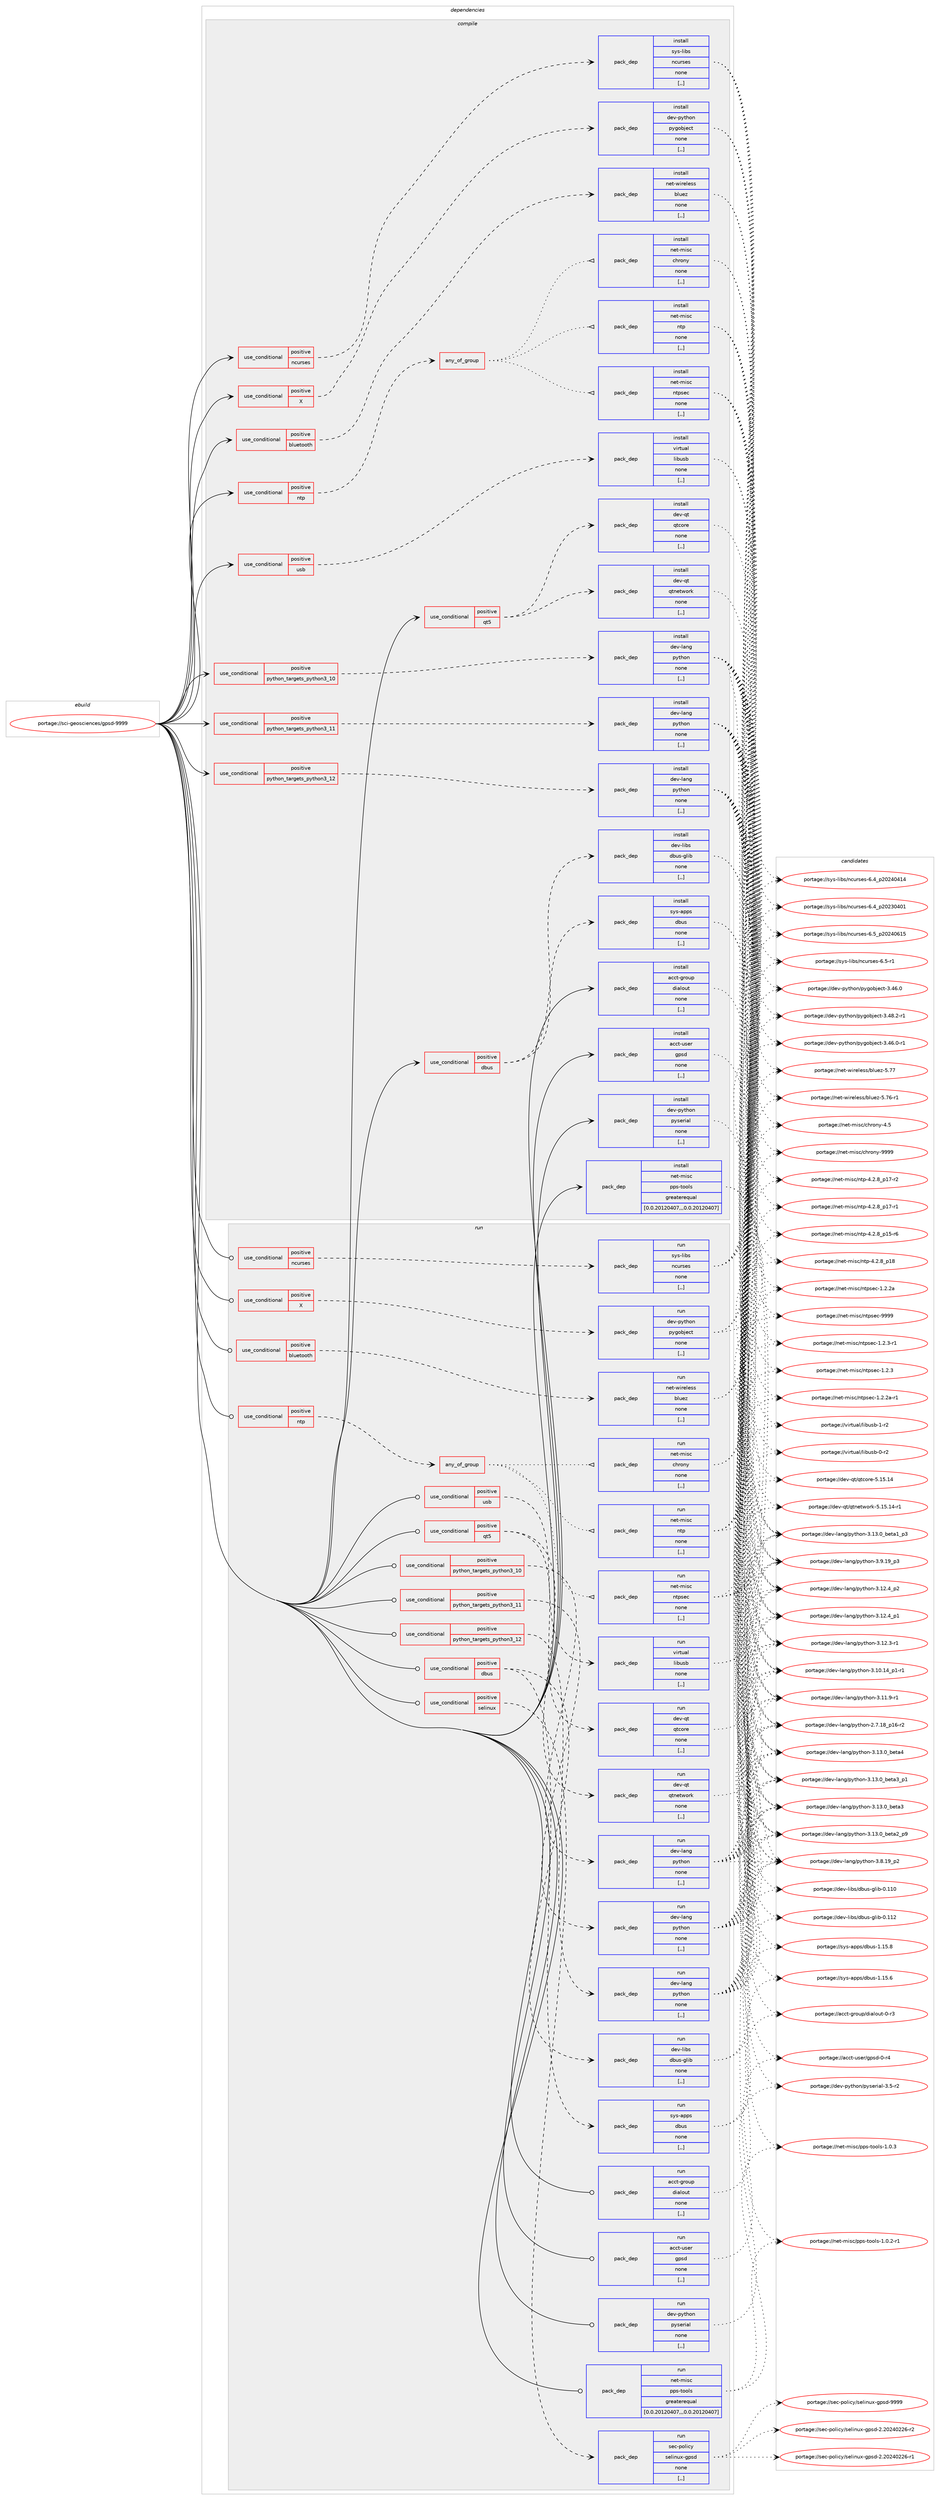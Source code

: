digraph prolog {

# *************
# Graph options
# *************

newrank=true;
concentrate=true;
compound=true;
graph [rankdir=LR,fontname=Helvetica,fontsize=10,ranksep=1.5];#, ranksep=2.5, nodesep=0.2];
edge  [arrowhead=vee];
node  [fontname=Helvetica,fontsize=10];

# **********
# The ebuild
# **********

subgraph cluster_leftcol {
color=gray;
label=<<i>ebuild</i>>;
id [label="portage://sci-geosciences/gpsd-9999", color=red, width=4, href="../sci-geosciences/gpsd-9999.svg"];
}

# ****************
# The dependencies
# ****************

subgraph cluster_midcol {
color=gray;
label=<<i>dependencies</i>>;
subgraph cluster_compile {
fillcolor="#eeeeee";
style=filled;
label=<<i>compile</i>>;
subgraph cond104628 {
dependency396224 [label=<<TABLE BORDER="0" CELLBORDER="1" CELLSPACING="0" CELLPADDING="4"><TR><TD ROWSPAN="3" CELLPADDING="10">use_conditional</TD></TR><TR><TD>positive</TD></TR><TR><TD>X</TD></TR></TABLE>>, shape=none, color=red];
subgraph pack288780 {
dependency396225 [label=<<TABLE BORDER="0" CELLBORDER="1" CELLSPACING="0" CELLPADDING="4" WIDTH="220"><TR><TD ROWSPAN="6" CELLPADDING="30">pack_dep</TD></TR><TR><TD WIDTH="110">install</TD></TR><TR><TD>dev-python</TD></TR><TR><TD>pygobject</TD></TR><TR><TD>none</TD></TR><TR><TD>[,,]</TD></TR></TABLE>>, shape=none, color=blue];
}
dependency396224:e -> dependency396225:w [weight=20,style="dashed",arrowhead="vee"];
}
id:e -> dependency396224:w [weight=20,style="solid",arrowhead="vee"];
subgraph cond104629 {
dependency396226 [label=<<TABLE BORDER="0" CELLBORDER="1" CELLSPACING="0" CELLPADDING="4"><TR><TD ROWSPAN="3" CELLPADDING="10">use_conditional</TD></TR><TR><TD>positive</TD></TR><TR><TD>bluetooth</TD></TR></TABLE>>, shape=none, color=red];
subgraph pack288781 {
dependency396227 [label=<<TABLE BORDER="0" CELLBORDER="1" CELLSPACING="0" CELLPADDING="4" WIDTH="220"><TR><TD ROWSPAN="6" CELLPADDING="30">pack_dep</TD></TR><TR><TD WIDTH="110">install</TD></TR><TR><TD>net-wireless</TD></TR><TR><TD>bluez</TD></TR><TR><TD>none</TD></TR><TR><TD>[,,]</TD></TR></TABLE>>, shape=none, color=blue];
}
dependency396226:e -> dependency396227:w [weight=20,style="dashed",arrowhead="vee"];
}
id:e -> dependency396226:w [weight=20,style="solid",arrowhead="vee"];
subgraph cond104630 {
dependency396228 [label=<<TABLE BORDER="0" CELLBORDER="1" CELLSPACING="0" CELLPADDING="4"><TR><TD ROWSPAN="3" CELLPADDING="10">use_conditional</TD></TR><TR><TD>positive</TD></TR><TR><TD>dbus</TD></TR></TABLE>>, shape=none, color=red];
subgraph pack288782 {
dependency396229 [label=<<TABLE BORDER="0" CELLBORDER="1" CELLSPACING="0" CELLPADDING="4" WIDTH="220"><TR><TD ROWSPAN="6" CELLPADDING="30">pack_dep</TD></TR><TR><TD WIDTH="110">install</TD></TR><TR><TD>sys-apps</TD></TR><TR><TD>dbus</TD></TR><TR><TD>none</TD></TR><TR><TD>[,,]</TD></TR></TABLE>>, shape=none, color=blue];
}
dependency396228:e -> dependency396229:w [weight=20,style="dashed",arrowhead="vee"];
subgraph pack288783 {
dependency396230 [label=<<TABLE BORDER="0" CELLBORDER="1" CELLSPACING="0" CELLPADDING="4" WIDTH="220"><TR><TD ROWSPAN="6" CELLPADDING="30">pack_dep</TD></TR><TR><TD WIDTH="110">install</TD></TR><TR><TD>dev-libs</TD></TR><TR><TD>dbus-glib</TD></TR><TR><TD>none</TD></TR><TR><TD>[,,]</TD></TR></TABLE>>, shape=none, color=blue];
}
dependency396228:e -> dependency396230:w [weight=20,style="dashed",arrowhead="vee"];
}
id:e -> dependency396228:w [weight=20,style="solid",arrowhead="vee"];
subgraph cond104631 {
dependency396231 [label=<<TABLE BORDER="0" CELLBORDER="1" CELLSPACING="0" CELLPADDING="4"><TR><TD ROWSPAN="3" CELLPADDING="10">use_conditional</TD></TR><TR><TD>positive</TD></TR><TR><TD>ncurses</TD></TR></TABLE>>, shape=none, color=red];
subgraph pack288784 {
dependency396232 [label=<<TABLE BORDER="0" CELLBORDER="1" CELLSPACING="0" CELLPADDING="4" WIDTH="220"><TR><TD ROWSPAN="6" CELLPADDING="30">pack_dep</TD></TR><TR><TD WIDTH="110">install</TD></TR><TR><TD>sys-libs</TD></TR><TR><TD>ncurses</TD></TR><TR><TD>none</TD></TR><TR><TD>[,,]</TD></TR></TABLE>>, shape=none, color=blue];
}
dependency396231:e -> dependency396232:w [weight=20,style="dashed",arrowhead="vee"];
}
id:e -> dependency396231:w [weight=20,style="solid",arrowhead="vee"];
subgraph cond104632 {
dependency396233 [label=<<TABLE BORDER="0" CELLBORDER="1" CELLSPACING="0" CELLPADDING="4"><TR><TD ROWSPAN="3" CELLPADDING="10">use_conditional</TD></TR><TR><TD>positive</TD></TR><TR><TD>ntp</TD></TR></TABLE>>, shape=none, color=red];
subgraph any2619 {
dependency396234 [label=<<TABLE BORDER="0" CELLBORDER="1" CELLSPACING="0" CELLPADDING="4"><TR><TD CELLPADDING="10">any_of_group</TD></TR></TABLE>>, shape=none, color=red];subgraph pack288785 {
dependency396235 [label=<<TABLE BORDER="0" CELLBORDER="1" CELLSPACING="0" CELLPADDING="4" WIDTH="220"><TR><TD ROWSPAN="6" CELLPADDING="30">pack_dep</TD></TR><TR><TD WIDTH="110">install</TD></TR><TR><TD>net-misc</TD></TR><TR><TD>ntp</TD></TR><TR><TD>none</TD></TR><TR><TD>[,,]</TD></TR></TABLE>>, shape=none, color=blue];
}
dependency396234:e -> dependency396235:w [weight=20,style="dotted",arrowhead="oinv"];
subgraph pack288786 {
dependency396236 [label=<<TABLE BORDER="0" CELLBORDER="1" CELLSPACING="0" CELLPADDING="4" WIDTH="220"><TR><TD ROWSPAN="6" CELLPADDING="30">pack_dep</TD></TR><TR><TD WIDTH="110">install</TD></TR><TR><TD>net-misc</TD></TR><TR><TD>ntpsec</TD></TR><TR><TD>none</TD></TR><TR><TD>[,,]</TD></TR></TABLE>>, shape=none, color=blue];
}
dependency396234:e -> dependency396236:w [weight=20,style="dotted",arrowhead="oinv"];
subgraph pack288787 {
dependency396237 [label=<<TABLE BORDER="0" CELLBORDER="1" CELLSPACING="0" CELLPADDING="4" WIDTH="220"><TR><TD ROWSPAN="6" CELLPADDING="30">pack_dep</TD></TR><TR><TD WIDTH="110">install</TD></TR><TR><TD>net-misc</TD></TR><TR><TD>chrony</TD></TR><TR><TD>none</TD></TR><TR><TD>[,,]</TD></TR></TABLE>>, shape=none, color=blue];
}
dependency396234:e -> dependency396237:w [weight=20,style="dotted",arrowhead="oinv"];
}
dependency396233:e -> dependency396234:w [weight=20,style="dashed",arrowhead="vee"];
}
id:e -> dependency396233:w [weight=20,style="solid",arrowhead="vee"];
subgraph cond104633 {
dependency396238 [label=<<TABLE BORDER="0" CELLBORDER="1" CELLSPACING="0" CELLPADDING="4"><TR><TD ROWSPAN="3" CELLPADDING="10">use_conditional</TD></TR><TR><TD>positive</TD></TR><TR><TD>python_targets_python3_10</TD></TR></TABLE>>, shape=none, color=red];
subgraph pack288788 {
dependency396239 [label=<<TABLE BORDER="0" CELLBORDER="1" CELLSPACING="0" CELLPADDING="4" WIDTH="220"><TR><TD ROWSPAN="6" CELLPADDING="30">pack_dep</TD></TR><TR><TD WIDTH="110">install</TD></TR><TR><TD>dev-lang</TD></TR><TR><TD>python</TD></TR><TR><TD>none</TD></TR><TR><TD>[,,]</TD></TR></TABLE>>, shape=none, color=blue];
}
dependency396238:e -> dependency396239:w [weight=20,style="dashed",arrowhead="vee"];
}
id:e -> dependency396238:w [weight=20,style="solid",arrowhead="vee"];
subgraph cond104634 {
dependency396240 [label=<<TABLE BORDER="0" CELLBORDER="1" CELLSPACING="0" CELLPADDING="4"><TR><TD ROWSPAN="3" CELLPADDING="10">use_conditional</TD></TR><TR><TD>positive</TD></TR><TR><TD>python_targets_python3_11</TD></TR></TABLE>>, shape=none, color=red];
subgraph pack288789 {
dependency396241 [label=<<TABLE BORDER="0" CELLBORDER="1" CELLSPACING="0" CELLPADDING="4" WIDTH="220"><TR><TD ROWSPAN="6" CELLPADDING="30">pack_dep</TD></TR><TR><TD WIDTH="110">install</TD></TR><TR><TD>dev-lang</TD></TR><TR><TD>python</TD></TR><TR><TD>none</TD></TR><TR><TD>[,,]</TD></TR></TABLE>>, shape=none, color=blue];
}
dependency396240:e -> dependency396241:w [weight=20,style="dashed",arrowhead="vee"];
}
id:e -> dependency396240:w [weight=20,style="solid",arrowhead="vee"];
subgraph cond104635 {
dependency396242 [label=<<TABLE BORDER="0" CELLBORDER="1" CELLSPACING="0" CELLPADDING="4"><TR><TD ROWSPAN="3" CELLPADDING="10">use_conditional</TD></TR><TR><TD>positive</TD></TR><TR><TD>python_targets_python3_12</TD></TR></TABLE>>, shape=none, color=red];
subgraph pack288790 {
dependency396243 [label=<<TABLE BORDER="0" CELLBORDER="1" CELLSPACING="0" CELLPADDING="4" WIDTH="220"><TR><TD ROWSPAN="6" CELLPADDING="30">pack_dep</TD></TR><TR><TD WIDTH="110">install</TD></TR><TR><TD>dev-lang</TD></TR><TR><TD>python</TD></TR><TR><TD>none</TD></TR><TR><TD>[,,]</TD></TR></TABLE>>, shape=none, color=blue];
}
dependency396242:e -> dependency396243:w [weight=20,style="dashed",arrowhead="vee"];
}
id:e -> dependency396242:w [weight=20,style="solid",arrowhead="vee"];
subgraph cond104636 {
dependency396244 [label=<<TABLE BORDER="0" CELLBORDER="1" CELLSPACING="0" CELLPADDING="4"><TR><TD ROWSPAN="3" CELLPADDING="10">use_conditional</TD></TR><TR><TD>positive</TD></TR><TR><TD>qt5</TD></TR></TABLE>>, shape=none, color=red];
subgraph pack288791 {
dependency396245 [label=<<TABLE BORDER="0" CELLBORDER="1" CELLSPACING="0" CELLPADDING="4" WIDTH="220"><TR><TD ROWSPAN="6" CELLPADDING="30">pack_dep</TD></TR><TR><TD WIDTH="110">install</TD></TR><TR><TD>dev-qt</TD></TR><TR><TD>qtcore</TD></TR><TR><TD>none</TD></TR><TR><TD>[,,]</TD></TR></TABLE>>, shape=none, color=blue];
}
dependency396244:e -> dependency396245:w [weight=20,style="dashed",arrowhead="vee"];
subgraph pack288792 {
dependency396246 [label=<<TABLE BORDER="0" CELLBORDER="1" CELLSPACING="0" CELLPADDING="4" WIDTH="220"><TR><TD ROWSPAN="6" CELLPADDING="30">pack_dep</TD></TR><TR><TD WIDTH="110">install</TD></TR><TR><TD>dev-qt</TD></TR><TR><TD>qtnetwork</TD></TR><TR><TD>none</TD></TR><TR><TD>[,,]</TD></TR></TABLE>>, shape=none, color=blue];
}
dependency396244:e -> dependency396246:w [weight=20,style="dashed",arrowhead="vee"];
}
id:e -> dependency396244:w [weight=20,style="solid",arrowhead="vee"];
subgraph cond104637 {
dependency396247 [label=<<TABLE BORDER="0" CELLBORDER="1" CELLSPACING="0" CELLPADDING="4"><TR><TD ROWSPAN="3" CELLPADDING="10">use_conditional</TD></TR><TR><TD>positive</TD></TR><TR><TD>usb</TD></TR></TABLE>>, shape=none, color=red];
subgraph pack288793 {
dependency396248 [label=<<TABLE BORDER="0" CELLBORDER="1" CELLSPACING="0" CELLPADDING="4" WIDTH="220"><TR><TD ROWSPAN="6" CELLPADDING="30">pack_dep</TD></TR><TR><TD WIDTH="110">install</TD></TR><TR><TD>virtual</TD></TR><TR><TD>libusb</TD></TR><TR><TD>none</TD></TR><TR><TD>[,,]</TD></TR></TABLE>>, shape=none, color=blue];
}
dependency396247:e -> dependency396248:w [weight=20,style="dashed",arrowhead="vee"];
}
id:e -> dependency396247:w [weight=20,style="solid",arrowhead="vee"];
subgraph pack288794 {
dependency396249 [label=<<TABLE BORDER="0" CELLBORDER="1" CELLSPACING="0" CELLPADDING="4" WIDTH="220"><TR><TD ROWSPAN="6" CELLPADDING="30">pack_dep</TD></TR><TR><TD WIDTH="110">install</TD></TR><TR><TD>acct-group</TD></TR><TR><TD>dialout</TD></TR><TR><TD>none</TD></TR><TR><TD>[,,]</TD></TR></TABLE>>, shape=none, color=blue];
}
id:e -> dependency396249:w [weight=20,style="solid",arrowhead="vee"];
subgraph pack288795 {
dependency396250 [label=<<TABLE BORDER="0" CELLBORDER="1" CELLSPACING="0" CELLPADDING="4" WIDTH="220"><TR><TD ROWSPAN="6" CELLPADDING="30">pack_dep</TD></TR><TR><TD WIDTH="110">install</TD></TR><TR><TD>acct-user</TD></TR><TR><TD>gpsd</TD></TR><TR><TD>none</TD></TR><TR><TD>[,,]</TD></TR></TABLE>>, shape=none, color=blue];
}
id:e -> dependency396250:w [weight=20,style="solid",arrowhead="vee"];
subgraph pack288796 {
dependency396251 [label=<<TABLE BORDER="0" CELLBORDER="1" CELLSPACING="0" CELLPADDING="4" WIDTH="220"><TR><TD ROWSPAN="6" CELLPADDING="30">pack_dep</TD></TR><TR><TD WIDTH="110">install</TD></TR><TR><TD>dev-python</TD></TR><TR><TD>pyserial</TD></TR><TR><TD>none</TD></TR><TR><TD>[,,]</TD></TR></TABLE>>, shape=none, color=blue];
}
id:e -> dependency396251:w [weight=20,style="solid",arrowhead="vee"];
subgraph pack288797 {
dependency396252 [label=<<TABLE BORDER="0" CELLBORDER="1" CELLSPACING="0" CELLPADDING="4" WIDTH="220"><TR><TD ROWSPAN="6" CELLPADDING="30">pack_dep</TD></TR><TR><TD WIDTH="110">install</TD></TR><TR><TD>net-misc</TD></TR><TR><TD>pps-tools</TD></TR><TR><TD>greaterequal</TD></TR><TR><TD>[0.0.20120407,,,0.0.20120407]</TD></TR></TABLE>>, shape=none, color=blue];
}
id:e -> dependency396252:w [weight=20,style="solid",arrowhead="vee"];
}
subgraph cluster_compileandrun {
fillcolor="#eeeeee";
style=filled;
label=<<i>compile and run</i>>;
}
subgraph cluster_run {
fillcolor="#eeeeee";
style=filled;
label=<<i>run</i>>;
subgraph cond104638 {
dependency396253 [label=<<TABLE BORDER="0" CELLBORDER="1" CELLSPACING="0" CELLPADDING="4"><TR><TD ROWSPAN="3" CELLPADDING="10">use_conditional</TD></TR><TR><TD>positive</TD></TR><TR><TD>X</TD></TR></TABLE>>, shape=none, color=red];
subgraph pack288798 {
dependency396254 [label=<<TABLE BORDER="0" CELLBORDER="1" CELLSPACING="0" CELLPADDING="4" WIDTH="220"><TR><TD ROWSPAN="6" CELLPADDING="30">pack_dep</TD></TR><TR><TD WIDTH="110">run</TD></TR><TR><TD>dev-python</TD></TR><TR><TD>pygobject</TD></TR><TR><TD>none</TD></TR><TR><TD>[,,]</TD></TR></TABLE>>, shape=none, color=blue];
}
dependency396253:e -> dependency396254:w [weight=20,style="dashed",arrowhead="vee"];
}
id:e -> dependency396253:w [weight=20,style="solid",arrowhead="odot"];
subgraph cond104639 {
dependency396255 [label=<<TABLE BORDER="0" CELLBORDER="1" CELLSPACING="0" CELLPADDING="4"><TR><TD ROWSPAN="3" CELLPADDING="10">use_conditional</TD></TR><TR><TD>positive</TD></TR><TR><TD>bluetooth</TD></TR></TABLE>>, shape=none, color=red];
subgraph pack288799 {
dependency396256 [label=<<TABLE BORDER="0" CELLBORDER="1" CELLSPACING="0" CELLPADDING="4" WIDTH="220"><TR><TD ROWSPAN="6" CELLPADDING="30">pack_dep</TD></TR><TR><TD WIDTH="110">run</TD></TR><TR><TD>net-wireless</TD></TR><TR><TD>bluez</TD></TR><TR><TD>none</TD></TR><TR><TD>[,,]</TD></TR></TABLE>>, shape=none, color=blue];
}
dependency396255:e -> dependency396256:w [weight=20,style="dashed",arrowhead="vee"];
}
id:e -> dependency396255:w [weight=20,style="solid",arrowhead="odot"];
subgraph cond104640 {
dependency396257 [label=<<TABLE BORDER="0" CELLBORDER="1" CELLSPACING="0" CELLPADDING="4"><TR><TD ROWSPAN="3" CELLPADDING="10">use_conditional</TD></TR><TR><TD>positive</TD></TR><TR><TD>dbus</TD></TR></TABLE>>, shape=none, color=red];
subgraph pack288800 {
dependency396258 [label=<<TABLE BORDER="0" CELLBORDER="1" CELLSPACING="0" CELLPADDING="4" WIDTH="220"><TR><TD ROWSPAN="6" CELLPADDING="30">pack_dep</TD></TR><TR><TD WIDTH="110">run</TD></TR><TR><TD>sys-apps</TD></TR><TR><TD>dbus</TD></TR><TR><TD>none</TD></TR><TR><TD>[,,]</TD></TR></TABLE>>, shape=none, color=blue];
}
dependency396257:e -> dependency396258:w [weight=20,style="dashed",arrowhead="vee"];
subgraph pack288801 {
dependency396259 [label=<<TABLE BORDER="0" CELLBORDER="1" CELLSPACING="0" CELLPADDING="4" WIDTH="220"><TR><TD ROWSPAN="6" CELLPADDING="30">pack_dep</TD></TR><TR><TD WIDTH="110">run</TD></TR><TR><TD>dev-libs</TD></TR><TR><TD>dbus-glib</TD></TR><TR><TD>none</TD></TR><TR><TD>[,,]</TD></TR></TABLE>>, shape=none, color=blue];
}
dependency396257:e -> dependency396259:w [weight=20,style="dashed",arrowhead="vee"];
}
id:e -> dependency396257:w [weight=20,style="solid",arrowhead="odot"];
subgraph cond104641 {
dependency396260 [label=<<TABLE BORDER="0" CELLBORDER="1" CELLSPACING="0" CELLPADDING="4"><TR><TD ROWSPAN="3" CELLPADDING="10">use_conditional</TD></TR><TR><TD>positive</TD></TR><TR><TD>ncurses</TD></TR></TABLE>>, shape=none, color=red];
subgraph pack288802 {
dependency396261 [label=<<TABLE BORDER="0" CELLBORDER="1" CELLSPACING="0" CELLPADDING="4" WIDTH="220"><TR><TD ROWSPAN="6" CELLPADDING="30">pack_dep</TD></TR><TR><TD WIDTH="110">run</TD></TR><TR><TD>sys-libs</TD></TR><TR><TD>ncurses</TD></TR><TR><TD>none</TD></TR><TR><TD>[,,]</TD></TR></TABLE>>, shape=none, color=blue];
}
dependency396260:e -> dependency396261:w [weight=20,style="dashed",arrowhead="vee"];
}
id:e -> dependency396260:w [weight=20,style="solid",arrowhead="odot"];
subgraph cond104642 {
dependency396262 [label=<<TABLE BORDER="0" CELLBORDER="1" CELLSPACING="0" CELLPADDING="4"><TR><TD ROWSPAN="3" CELLPADDING="10">use_conditional</TD></TR><TR><TD>positive</TD></TR><TR><TD>ntp</TD></TR></TABLE>>, shape=none, color=red];
subgraph any2620 {
dependency396263 [label=<<TABLE BORDER="0" CELLBORDER="1" CELLSPACING="0" CELLPADDING="4"><TR><TD CELLPADDING="10">any_of_group</TD></TR></TABLE>>, shape=none, color=red];subgraph pack288803 {
dependency396264 [label=<<TABLE BORDER="0" CELLBORDER="1" CELLSPACING="0" CELLPADDING="4" WIDTH="220"><TR><TD ROWSPAN="6" CELLPADDING="30">pack_dep</TD></TR><TR><TD WIDTH="110">run</TD></TR><TR><TD>net-misc</TD></TR><TR><TD>ntp</TD></TR><TR><TD>none</TD></TR><TR><TD>[,,]</TD></TR></TABLE>>, shape=none, color=blue];
}
dependency396263:e -> dependency396264:w [weight=20,style="dotted",arrowhead="oinv"];
subgraph pack288804 {
dependency396265 [label=<<TABLE BORDER="0" CELLBORDER="1" CELLSPACING="0" CELLPADDING="4" WIDTH="220"><TR><TD ROWSPAN="6" CELLPADDING="30">pack_dep</TD></TR><TR><TD WIDTH="110">run</TD></TR><TR><TD>net-misc</TD></TR><TR><TD>ntpsec</TD></TR><TR><TD>none</TD></TR><TR><TD>[,,]</TD></TR></TABLE>>, shape=none, color=blue];
}
dependency396263:e -> dependency396265:w [weight=20,style="dotted",arrowhead="oinv"];
subgraph pack288805 {
dependency396266 [label=<<TABLE BORDER="0" CELLBORDER="1" CELLSPACING="0" CELLPADDING="4" WIDTH="220"><TR><TD ROWSPAN="6" CELLPADDING="30">pack_dep</TD></TR><TR><TD WIDTH="110">run</TD></TR><TR><TD>net-misc</TD></TR><TR><TD>chrony</TD></TR><TR><TD>none</TD></TR><TR><TD>[,,]</TD></TR></TABLE>>, shape=none, color=blue];
}
dependency396263:e -> dependency396266:w [weight=20,style="dotted",arrowhead="oinv"];
}
dependency396262:e -> dependency396263:w [weight=20,style="dashed",arrowhead="vee"];
}
id:e -> dependency396262:w [weight=20,style="solid",arrowhead="odot"];
subgraph cond104643 {
dependency396267 [label=<<TABLE BORDER="0" CELLBORDER="1" CELLSPACING="0" CELLPADDING="4"><TR><TD ROWSPAN="3" CELLPADDING="10">use_conditional</TD></TR><TR><TD>positive</TD></TR><TR><TD>python_targets_python3_10</TD></TR></TABLE>>, shape=none, color=red];
subgraph pack288806 {
dependency396268 [label=<<TABLE BORDER="0" CELLBORDER="1" CELLSPACING="0" CELLPADDING="4" WIDTH="220"><TR><TD ROWSPAN="6" CELLPADDING="30">pack_dep</TD></TR><TR><TD WIDTH="110">run</TD></TR><TR><TD>dev-lang</TD></TR><TR><TD>python</TD></TR><TR><TD>none</TD></TR><TR><TD>[,,]</TD></TR></TABLE>>, shape=none, color=blue];
}
dependency396267:e -> dependency396268:w [weight=20,style="dashed",arrowhead="vee"];
}
id:e -> dependency396267:w [weight=20,style="solid",arrowhead="odot"];
subgraph cond104644 {
dependency396269 [label=<<TABLE BORDER="0" CELLBORDER="1" CELLSPACING="0" CELLPADDING="4"><TR><TD ROWSPAN="3" CELLPADDING="10">use_conditional</TD></TR><TR><TD>positive</TD></TR><TR><TD>python_targets_python3_11</TD></TR></TABLE>>, shape=none, color=red];
subgraph pack288807 {
dependency396270 [label=<<TABLE BORDER="0" CELLBORDER="1" CELLSPACING="0" CELLPADDING="4" WIDTH="220"><TR><TD ROWSPAN="6" CELLPADDING="30">pack_dep</TD></TR><TR><TD WIDTH="110">run</TD></TR><TR><TD>dev-lang</TD></TR><TR><TD>python</TD></TR><TR><TD>none</TD></TR><TR><TD>[,,]</TD></TR></TABLE>>, shape=none, color=blue];
}
dependency396269:e -> dependency396270:w [weight=20,style="dashed",arrowhead="vee"];
}
id:e -> dependency396269:w [weight=20,style="solid",arrowhead="odot"];
subgraph cond104645 {
dependency396271 [label=<<TABLE BORDER="0" CELLBORDER="1" CELLSPACING="0" CELLPADDING="4"><TR><TD ROWSPAN="3" CELLPADDING="10">use_conditional</TD></TR><TR><TD>positive</TD></TR><TR><TD>python_targets_python3_12</TD></TR></TABLE>>, shape=none, color=red];
subgraph pack288808 {
dependency396272 [label=<<TABLE BORDER="0" CELLBORDER="1" CELLSPACING="0" CELLPADDING="4" WIDTH="220"><TR><TD ROWSPAN="6" CELLPADDING="30">pack_dep</TD></TR><TR><TD WIDTH="110">run</TD></TR><TR><TD>dev-lang</TD></TR><TR><TD>python</TD></TR><TR><TD>none</TD></TR><TR><TD>[,,]</TD></TR></TABLE>>, shape=none, color=blue];
}
dependency396271:e -> dependency396272:w [weight=20,style="dashed",arrowhead="vee"];
}
id:e -> dependency396271:w [weight=20,style="solid",arrowhead="odot"];
subgraph cond104646 {
dependency396273 [label=<<TABLE BORDER="0" CELLBORDER="1" CELLSPACING="0" CELLPADDING="4"><TR><TD ROWSPAN="3" CELLPADDING="10">use_conditional</TD></TR><TR><TD>positive</TD></TR><TR><TD>qt5</TD></TR></TABLE>>, shape=none, color=red];
subgraph pack288809 {
dependency396274 [label=<<TABLE BORDER="0" CELLBORDER="1" CELLSPACING="0" CELLPADDING="4" WIDTH="220"><TR><TD ROWSPAN="6" CELLPADDING="30">pack_dep</TD></TR><TR><TD WIDTH="110">run</TD></TR><TR><TD>dev-qt</TD></TR><TR><TD>qtcore</TD></TR><TR><TD>none</TD></TR><TR><TD>[,,]</TD></TR></TABLE>>, shape=none, color=blue];
}
dependency396273:e -> dependency396274:w [weight=20,style="dashed",arrowhead="vee"];
subgraph pack288810 {
dependency396275 [label=<<TABLE BORDER="0" CELLBORDER="1" CELLSPACING="0" CELLPADDING="4" WIDTH="220"><TR><TD ROWSPAN="6" CELLPADDING="30">pack_dep</TD></TR><TR><TD WIDTH="110">run</TD></TR><TR><TD>dev-qt</TD></TR><TR><TD>qtnetwork</TD></TR><TR><TD>none</TD></TR><TR><TD>[,,]</TD></TR></TABLE>>, shape=none, color=blue];
}
dependency396273:e -> dependency396275:w [weight=20,style="dashed",arrowhead="vee"];
}
id:e -> dependency396273:w [weight=20,style="solid",arrowhead="odot"];
subgraph cond104647 {
dependency396276 [label=<<TABLE BORDER="0" CELLBORDER="1" CELLSPACING="0" CELLPADDING="4"><TR><TD ROWSPAN="3" CELLPADDING="10">use_conditional</TD></TR><TR><TD>positive</TD></TR><TR><TD>selinux</TD></TR></TABLE>>, shape=none, color=red];
subgraph pack288811 {
dependency396277 [label=<<TABLE BORDER="0" CELLBORDER="1" CELLSPACING="0" CELLPADDING="4" WIDTH="220"><TR><TD ROWSPAN="6" CELLPADDING="30">pack_dep</TD></TR><TR><TD WIDTH="110">run</TD></TR><TR><TD>sec-policy</TD></TR><TR><TD>selinux-gpsd</TD></TR><TR><TD>none</TD></TR><TR><TD>[,,]</TD></TR></TABLE>>, shape=none, color=blue];
}
dependency396276:e -> dependency396277:w [weight=20,style="dashed",arrowhead="vee"];
}
id:e -> dependency396276:w [weight=20,style="solid",arrowhead="odot"];
subgraph cond104648 {
dependency396278 [label=<<TABLE BORDER="0" CELLBORDER="1" CELLSPACING="0" CELLPADDING="4"><TR><TD ROWSPAN="3" CELLPADDING="10">use_conditional</TD></TR><TR><TD>positive</TD></TR><TR><TD>usb</TD></TR></TABLE>>, shape=none, color=red];
subgraph pack288812 {
dependency396279 [label=<<TABLE BORDER="0" CELLBORDER="1" CELLSPACING="0" CELLPADDING="4" WIDTH="220"><TR><TD ROWSPAN="6" CELLPADDING="30">pack_dep</TD></TR><TR><TD WIDTH="110">run</TD></TR><TR><TD>virtual</TD></TR><TR><TD>libusb</TD></TR><TR><TD>none</TD></TR><TR><TD>[,,]</TD></TR></TABLE>>, shape=none, color=blue];
}
dependency396278:e -> dependency396279:w [weight=20,style="dashed",arrowhead="vee"];
}
id:e -> dependency396278:w [weight=20,style="solid",arrowhead="odot"];
subgraph pack288813 {
dependency396280 [label=<<TABLE BORDER="0" CELLBORDER="1" CELLSPACING="0" CELLPADDING="4" WIDTH="220"><TR><TD ROWSPAN="6" CELLPADDING="30">pack_dep</TD></TR><TR><TD WIDTH="110">run</TD></TR><TR><TD>acct-group</TD></TR><TR><TD>dialout</TD></TR><TR><TD>none</TD></TR><TR><TD>[,,]</TD></TR></TABLE>>, shape=none, color=blue];
}
id:e -> dependency396280:w [weight=20,style="solid",arrowhead="odot"];
subgraph pack288814 {
dependency396281 [label=<<TABLE BORDER="0" CELLBORDER="1" CELLSPACING="0" CELLPADDING="4" WIDTH="220"><TR><TD ROWSPAN="6" CELLPADDING="30">pack_dep</TD></TR><TR><TD WIDTH="110">run</TD></TR><TR><TD>acct-user</TD></TR><TR><TD>gpsd</TD></TR><TR><TD>none</TD></TR><TR><TD>[,,]</TD></TR></TABLE>>, shape=none, color=blue];
}
id:e -> dependency396281:w [weight=20,style="solid",arrowhead="odot"];
subgraph pack288815 {
dependency396282 [label=<<TABLE BORDER="0" CELLBORDER="1" CELLSPACING="0" CELLPADDING="4" WIDTH="220"><TR><TD ROWSPAN="6" CELLPADDING="30">pack_dep</TD></TR><TR><TD WIDTH="110">run</TD></TR><TR><TD>dev-python</TD></TR><TR><TD>pyserial</TD></TR><TR><TD>none</TD></TR><TR><TD>[,,]</TD></TR></TABLE>>, shape=none, color=blue];
}
id:e -> dependency396282:w [weight=20,style="solid",arrowhead="odot"];
subgraph pack288816 {
dependency396283 [label=<<TABLE BORDER="0" CELLBORDER="1" CELLSPACING="0" CELLPADDING="4" WIDTH="220"><TR><TD ROWSPAN="6" CELLPADDING="30">pack_dep</TD></TR><TR><TD WIDTH="110">run</TD></TR><TR><TD>net-misc</TD></TR><TR><TD>pps-tools</TD></TR><TR><TD>greaterequal</TD></TR><TR><TD>[0.0.20120407,,,0.0.20120407]</TD></TR></TABLE>>, shape=none, color=blue];
}
id:e -> dependency396283:w [weight=20,style="solid",arrowhead="odot"];
}
}

# **************
# The candidates
# **************

subgraph cluster_choices {
rank=same;
color=gray;
label=<<i>candidates</i>>;

subgraph choice288780 {
color=black;
nodesep=1;
choice10010111845112121116104111110471121211031119810610199116455146525646504511449 [label="portage://dev-python/pygobject-3.48.2-r1", color=red, width=4,href="../dev-python/pygobject-3.48.2-r1.svg"];
choice10010111845112121116104111110471121211031119810610199116455146525446484511449 [label="portage://dev-python/pygobject-3.46.0-r1", color=red, width=4,href="../dev-python/pygobject-3.46.0-r1.svg"];
choice1001011184511212111610411111047112121103111981061019911645514652544648 [label="portage://dev-python/pygobject-3.46.0", color=red, width=4,href="../dev-python/pygobject-3.46.0.svg"];
dependency396225:e -> choice10010111845112121116104111110471121211031119810610199116455146525646504511449:w [style=dotted,weight="100"];
dependency396225:e -> choice10010111845112121116104111110471121211031119810610199116455146525446484511449:w [style=dotted,weight="100"];
dependency396225:e -> choice1001011184511212111610411111047112121103111981061019911645514652544648:w [style=dotted,weight="100"];
}
subgraph choice288781 {
color=black;
nodesep=1;
choice1101011164511910511410110810111511547981081171011224553465555 [label="portage://net-wireless/bluez-5.77", color=red, width=4,href="../net-wireless/bluez-5.77.svg"];
choice11010111645119105114101108101115115479810811710112245534655544511449 [label="portage://net-wireless/bluez-5.76-r1", color=red, width=4,href="../net-wireless/bluez-5.76-r1.svg"];
dependency396227:e -> choice1101011164511910511410110810111511547981081171011224553465555:w [style=dotted,weight="100"];
dependency396227:e -> choice11010111645119105114101108101115115479810811710112245534655544511449:w [style=dotted,weight="100"];
}
subgraph choice288782 {
color=black;
nodesep=1;
choice1151211154597112112115471009811711545494649534656 [label="portage://sys-apps/dbus-1.15.8", color=red, width=4,href="../sys-apps/dbus-1.15.8.svg"];
choice1151211154597112112115471009811711545494649534654 [label="portage://sys-apps/dbus-1.15.6", color=red, width=4,href="../sys-apps/dbus-1.15.6.svg"];
dependency396229:e -> choice1151211154597112112115471009811711545494649534656:w [style=dotted,weight="100"];
dependency396229:e -> choice1151211154597112112115471009811711545494649534654:w [style=dotted,weight="100"];
}
subgraph choice288783 {
color=black;
nodesep=1;
choice100101118451081059811547100981171154510310810598454846494950 [label="portage://dev-libs/dbus-glib-0.112", color=red, width=4,href="../dev-libs/dbus-glib-0.112.svg"];
choice100101118451081059811547100981171154510310810598454846494948 [label="portage://dev-libs/dbus-glib-0.110", color=red, width=4,href="../dev-libs/dbus-glib-0.110.svg"];
dependency396230:e -> choice100101118451081059811547100981171154510310810598454846494950:w [style=dotted,weight="100"];
dependency396230:e -> choice100101118451081059811547100981171154510310810598454846494948:w [style=dotted,weight="100"];
}
subgraph choice288784 {
color=black;
nodesep=1;
choice1151211154510810598115471109911711411510111545544653951125048505248544953 [label="portage://sys-libs/ncurses-6.5_p20240615", color=red, width=4,href="../sys-libs/ncurses-6.5_p20240615.svg"];
choice11512111545108105981154711099117114115101115455446534511449 [label="portage://sys-libs/ncurses-6.5-r1", color=red, width=4,href="../sys-libs/ncurses-6.5-r1.svg"];
choice1151211154510810598115471109911711411510111545544652951125048505248524952 [label="portage://sys-libs/ncurses-6.4_p20240414", color=red, width=4,href="../sys-libs/ncurses-6.4_p20240414.svg"];
choice1151211154510810598115471109911711411510111545544652951125048505148524849 [label="portage://sys-libs/ncurses-6.4_p20230401", color=red, width=4,href="../sys-libs/ncurses-6.4_p20230401.svg"];
dependency396232:e -> choice1151211154510810598115471109911711411510111545544653951125048505248544953:w [style=dotted,weight="100"];
dependency396232:e -> choice11512111545108105981154711099117114115101115455446534511449:w [style=dotted,weight="100"];
dependency396232:e -> choice1151211154510810598115471109911711411510111545544652951125048505248524952:w [style=dotted,weight="100"];
dependency396232:e -> choice1151211154510810598115471109911711411510111545544652951125048505148524849:w [style=dotted,weight="100"];
}
subgraph choice288785 {
color=black;
nodesep=1;
choice110101116451091051159947110116112455246504656951124956 [label="portage://net-misc/ntp-4.2.8_p18", color=red, width=4,href="../net-misc/ntp-4.2.8_p18.svg"];
choice1101011164510910511599471101161124552465046569511249554511450 [label="portage://net-misc/ntp-4.2.8_p17-r2", color=red, width=4,href="../net-misc/ntp-4.2.8_p17-r2.svg"];
choice1101011164510910511599471101161124552465046569511249554511449 [label="portage://net-misc/ntp-4.2.8_p17-r1", color=red, width=4,href="../net-misc/ntp-4.2.8_p17-r1.svg"];
choice1101011164510910511599471101161124552465046569511249534511454 [label="portage://net-misc/ntp-4.2.8_p15-r6", color=red, width=4,href="../net-misc/ntp-4.2.8_p15-r6.svg"];
dependency396235:e -> choice110101116451091051159947110116112455246504656951124956:w [style=dotted,weight="100"];
dependency396235:e -> choice1101011164510910511599471101161124552465046569511249554511450:w [style=dotted,weight="100"];
dependency396235:e -> choice1101011164510910511599471101161124552465046569511249554511449:w [style=dotted,weight="100"];
dependency396235:e -> choice1101011164510910511599471101161124552465046569511249534511454:w [style=dotted,weight="100"];
}
subgraph choice288786 {
color=black;
nodesep=1;
choice110101116451091051159947110116112115101994557575757 [label="portage://net-misc/ntpsec-9999", color=red, width=4,href="../net-misc/ntpsec-9999.svg"];
choice110101116451091051159947110116112115101994549465046514511449 [label="portage://net-misc/ntpsec-1.2.3-r1", color=red, width=4,href="../net-misc/ntpsec-1.2.3-r1.svg"];
choice11010111645109105115994711011611211510199454946504651 [label="portage://net-misc/ntpsec-1.2.3", color=red, width=4,href="../net-misc/ntpsec-1.2.3.svg"];
choice11010111645109105115994711011611211510199454946504650974511449 [label="portage://net-misc/ntpsec-1.2.2a-r1", color=red, width=4,href="../net-misc/ntpsec-1.2.2a-r1.svg"];
choice1101011164510910511599471101161121151019945494650465097 [label="portage://net-misc/ntpsec-1.2.2a", color=red, width=4,href="../net-misc/ntpsec-1.2.2a.svg"];
dependency396236:e -> choice110101116451091051159947110116112115101994557575757:w [style=dotted,weight="100"];
dependency396236:e -> choice110101116451091051159947110116112115101994549465046514511449:w [style=dotted,weight="100"];
dependency396236:e -> choice11010111645109105115994711011611211510199454946504651:w [style=dotted,weight="100"];
dependency396236:e -> choice11010111645109105115994711011611211510199454946504650974511449:w [style=dotted,weight="100"];
dependency396236:e -> choice1101011164510910511599471101161121151019945494650465097:w [style=dotted,weight="100"];
}
subgraph choice288787 {
color=black;
nodesep=1;
choice110101116451091051159947991041141111101214557575757 [label="portage://net-misc/chrony-9999", color=red, width=4,href="../net-misc/chrony-9999.svg"];
choice1101011164510910511599479910411411111012145524653 [label="portage://net-misc/chrony-4.5", color=red, width=4,href="../net-misc/chrony-4.5.svg"];
dependency396237:e -> choice110101116451091051159947991041141111101214557575757:w [style=dotted,weight="100"];
dependency396237:e -> choice1101011164510910511599479910411411111012145524653:w [style=dotted,weight="100"];
}
subgraph choice288788 {
color=black;
nodesep=1;
choice1001011184510897110103471121211161041111104551464951464895981011169752 [label="portage://dev-lang/python-3.13.0_beta4", color=red, width=4,href="../dev-lang/python-3.13.0_beta4.svg"];
choice10010111845108971101034711212111610411111045514649514648959810111697519511249 [label="portage://dev-lang/python-3.13.0_beta3_p1", color=red, width=4,href="../dev-lang/python-3.13.0_beta3_p1.svg"];
choice1001011184510897110103471121211161041111104551464951464895981011169751 [label="portage://dev-lang/python-3.13.0_beta3", color=red, width=4,href="../dev-lang/python-3.13.0_beta3.svg"];
choice10010111845108971101034711212111610411111045514649514648959810111697509511257 [label="portage://dev-lang/python-3.13.0_beta2_p9", color=red, width=4,href="../dev-lang/python-3.13.0_beta2_p9.svg"];
choice10010111845108971101034711212111610411111045514649514648959810111697499511251 [label="portage://dev-lang/python-3.13.0_beta1_p3", color=red, width=4,href="../dev-lang/python-3.13.0_beta1_p3.svg"];
choice100101118451089711010347112121116104111110455146495046529511250 [label="portage://dev-lang/python-3.12.4_p2", color=red, width=4,href="../dev-lang/python-3.12.4_p2.svg"];
choice100101118451089711010347112121116104111110455146495046529511249 [label="portage://dev-lang/python-3.12.4_p1", color=red, width=4,href="../dev-lang/python-3.12.4_p1.svg"];
choice100101118451089711010347112121116104111110455146495046514511449 [label="portage://dev-lang/python-3.12.3-r1", color=red, width=4,href="../dev-lang/python-3.12.3-r1.svg"];
choice100101118451089711010347112121116104111110455146494946574511449 [label="portage://dev-lang/python-3.11.9-r1", color=red, width=4,href="../dev-lang/python-3.11.9-r1.svg"];
choice100101118451089711010347112121116104111110455146494846495295112494511449 [label="portage://dev-lang/python-3.10.14_p1-r1", color=red, width=4,href="../dev-lang/python-3.10.14_p1-r1.svg"];
choice100101118451089711010347112121116104111110455146574649579511251 [label="portage://dev-lang/python-3.9.19_p3", color=red, width=4,href="../dev-lang/python-3.9.19_p3.svg"];
choice100101118451089711010347112121116104111110455146564649579511250 [label="portage://dev-lang/python-3.8.19_p2", color=red, width=4,href="../dev-lang/python-3.8.19_p2.svg"];
choice100101118451089711010347112121116104111110455046554649569511249544511450 [label="portage://dev-lang/python-2.7.18_p16-r2", color=red, width=4,href="../dev-lang/python-2.7.18_p16-r2.svg"];
dependency396239:e -> choice1001011184510897110103471121211161041111104551464951464895981011169752:w [style=dotted,weight="100"];
dependency396239:e -> choice10010111845108971101034711212111610411111045514649514648959810111697519511249:w [style=dotted,weight="100"];
dependency396239:e -> choice1001011184510897110103471121211161041111104551464951464895981011169751:w [style=dotted,weight="100"];
dependency396239:e -> choice10010111845108971101034711212111610411111045514649514648959810111697509511257:w [style=dotted,weight="100"];
dependency396239:e -> choice10010111845108971101034711212111610411111045514649514648959810111697499511251:w [style=dotted,weight="100"];
dependency396239:e -> choice100101118451089711010347112121116104111110455146495046529511250:w [style=dotted,weight="100"];
dependency396239:e -> choice100101118451089711010347112121116104111110455146495046529511249:w [style=dotted,weight="100"];
dependency396239:e -> choice100101118451089711010347112121116104111110455146495046514511449:w [style=dotted,weight="100"];
dependency396239:e -> choice100101118451089711010347112121116104111110455146494946574511449:w [style=dotted,weight="100"];
dependency396239:e -> choice100101118451089711010347112121116104111110455146494846495295112494511449:w [style=dotted,weight="100"];
dependency396239:e -> choice100101118451089711010347112121116104111110455146574649579511251:w [style=dotted,weight="100"];
dependency396239:e -> choice100101118451089711010347112121116104111110455146564649579511250:w [style=dotted,weight="100"];
dependency396239:e -> choice100101118451089711010347112121116104111110455046554649569511249544511450:w [style=dotted,weight="100"];
}
subgraph choice288789 {
color=black;
nodesep=1;
choice1001011184510897110103471121211161041111104551464951464895981011169752 [label="portage://dev-lang/python-3.13.0_beta4", color=red, width=4,href="../dev-lang/python-3.13.0_beta4.svg"];
choice10010111845108971101034711212111610411111045514649514648959810111697519511249 [label="portage://dev-lang/python-3.13.0_beta3_p1", color=red, width=4,href="../dev-lang/python-3.13.0_beta3_p1.svg"];
choice1001011184510897110103471121211161041111104551464951464895981011169751 [label="portage://dev-lang/python-3.13.0_beta3", color=red, width=4,href="../dev-lang/python-3.13.0_beta3.svg"];
choice10010111845108971101034711212111610411111045514649514648959810111697509511257 [label="portage://dev-lang/python-3.13.0_beta2_p9", color=red, width=4,href="../dev-lang/python-3.13.0_beta2_p9.svg"];
choice10010111845108971101034711212111610411111045514649514648959810111697499511251 [label="portage://dev-lang/python-3.13.0_beta1_p3", color=red, width=4,href="../dev-lang/python-3.13.0_beta1_p3.svg"];
choice100101118451089711010347112121116104111110455146495046529511250 [label="portage://dev-lang/python-3.12.4_p2", color=red, width=4,href="../dev-lang/python-3.12.4_p2.svg"];
choice100101118451089711010347112121116104111110455146495046529511249 [label="portage://dev-lang/python-3.12.4_p1", color=red, width=4,href="../dev-lang/python-3.12.4_p1.svg"];
choice100101118451089711010347112121116104111110455146495046514511449 [label="portage://dev-lang/python-3.12.3-r1", color=red, width=4,href="../dev-lang/python-3.12.3-r1.svg"];
choice100101118451089711010347112121116104111110455146494946574511449 [label="portage://dev-lang/python-3.11.9-r1", color=red, width=4,href="../dev-lang/python-3.11.9-r1.svg"];
choice100101118451089711010347112121116104111110455146494846495295112494511449 [label="portage://dev-lang/python-3.10.14_p1-r1", color=red, width=4,href="../dev-lang/python-3.10.14_p1-r1.svg"];
choice100101118451089711010347112121116104111110455146574649579511251 [label="portage://dev-lang/python-3.9.19_p3", color=red, width=4,href="../dev-lang/python-3.9.19_p3.svg"];
choice100101118451089711010347112121116104111110455146564649579511250 [label="portage://dev-lang/python-3.8.19_p2", color=red, width=4,href="../dev-lang/python-3.8.19_p2.svg"];
choice100101118451089711010347112121116104111110455046554649569511249544511450 [label="portage://dev-lang/python-2.7.18_p16-r2", color=red, width=4,href="../dev-lang/python-2.7.18_p16-r2.svg"];
dependency396241:e -> choice1001011184510897110103471121211161041111104551464951464895981011169752:w [style=dotted,weight="100"];
dependency396241:e -> choice10010111845108971101034711212111610411111045514649514648959810111697519511249:w [style=dotted,weight="100"];
dependency396241:e -> choice1001011184510897110103471121211161041111104551464951464895981011169751:w [style=dotted,weight="100"];
dependency396241:e -> choice10010111845108971101034711212111610411111045514649514648959810111697509511257:w [style=dotted,weight="100"];
dependency396241:e -> choice10010111845108971101034711212111610411111045514649514648959810111697499511251:w [style=dotted,weight="100"];
dependency396241:e -> choice100101118451089711010347112121116104111110455146495046529511250:w [style=dotted,weight="100"];
dependency396241:e -> choice100101118451089711010347112121116104111110455146495046529511249:w [style=dotted,weight="100"];
dependency396241:e -> choice100101118451089711010347112121116104111110455146495046514511449:w [style=dotted,weight="100"];
dependency396241:e -> choice100101118451089711010347112121116104111110455146494946574511449:w [style=dotted,weight="100"];
dependency396241:e -> choice100101118451089711010347112121116104111110455146494846495295112494511449:w [style=dotted,weight="100"];
dependency396241:e -> choice100101118451089711010347112121116104111110455146574649579511251:w [style=dotted,weight="100"];
dependency396241:e -> choice100101118451089711010347112121116104111110455146564649579511250:w [style=dotted,weight="100"];
dependency396241:e -> choice100101118451089711010347112121116104111110455046554649569511249544511450:w [style=dotted,weight="100"];
}
subgraph choice288790 {
color=black;
nodesep=1;
choice1001011184510897110103471121211161041111104551464951464895981011169752 [label="portage://dev-lang/python-3.13.0_beta4", color=red, width=4,href="../dev-lang/python-3.13.0_beta4.svg"];
choice10010111845108971101034711212111610411111045514649514648959810111697519511249 [label="portage://dev-lang/python-3.13.0_beta3_p1", color=red, width=4,href="../dev-lang/python-3.13.0_beta3_p1.svg"];
choice1001011184510897110103471121211161041111104551464951464895981011169751 [label="portage://dev-lang/python-3.13.0_beta3", color=red, width=4,href="../dev-lang/python-3.13.0_beta3.svg"];
choice10010111845108971101034711212111610411111045514649514648959810111697509511257 [label="portage://dev-lang/python-3.13.0_beta2_p9", color=red, width=4,href="../dev-lang/python-3.13.0_beta2_p9.svg"];
choice10010111845108971101034711212111610411111045514649514648959810111697499511251 [label="portage://dev-lang/python-3.13.0_beta1_p3", color=red, width=4,href="../dev-lang/python-3.13.0_beta1_p3.svg"];
choice100101118451089711010347112121116104111110455146495046529511250 [label="portage://dev-lang/python-3.12.4_p2", color=red, width=4,href="../dev-lang/python-3.12.4_p2.svg"];
choice100101118451089711010347112121116104111110455146495046529511249 [label="portage://dev-lang/python-3.12.4_p1", color=red, width=4,href="../dev-lang/python-3.12.4_p1.svg"];
choice100101118451089711010347112121116104111110455146495046514511449 [label="portage://dev-lang/python-3.12.3-r1", color=red, width=4,href="../dev-lang/python-3.12.3-r1.svg"];
choice100101118451089711010347112121116104111110455146494946574511449 [label="portage://dev-lang/python-3.11.9-r1", color=red, width=4,href="../dev-lang/python-3.11.9-r1.svg"];
choice100101118451089711010347112121116104111110455146494846495295112494511449 [label="portage://dev-lang/python-3.10.14_p1-r1", color=red, width=4,href="../dev-lang/python-3.10.14_p1-r1.svg"];
choice100101118451089711010347112121116104111110455146574649579511251 [label="portage://dev-lang/python-3.9.19_p3", color=red, width=4,href="../dev-lang/python-3.9.19_p3.svg"];
choice100101118451089711010347112121116104111110455146564649579511250 [label="portage://dev-lang/python-3.8.19_p2", color=red, width=4,href="../dev-lang/python-3.8.19_p2.svg"];
choice100101118451089711010347112121116104111110455046554649569511249544511450 [label="portage://dev-lang/python-2.7.18_p16-r2", color=red, width=4,href="../dev-lang/python-2.7.18_p16-r2.svg"];
dependency396243:e -> choice1001011184510897110103471121211161041111104551464951464895981011169752:w [style=dotted,weight="100"];
dependency396243:e -> choice10010111845108971101034711212111610411111045514649514648959810111697519511249:w [style=dotted,weight="100"];
dependency396243:e -> choice1001011184510897110103471121211161041111104551464951464895981011169751:w [style=dotted,weight="100"];
dependency396243:e -> choice10010111845108971101034711212111610411111045514649514648959810111697509511257:w [style=dotted,weight="100"];
dependency396243:e -> choice10010111845108971101034711212111610411111045514649514648959810111697499511251:w [style=dotted,weight="100"];
dependency396243:e -> choice100101118451089711010347112121116104111110455146495046529511250:w [style=dotted,weight="100"];
dependency396243:e -> choice100101118451089711010347112121116104111110455146495046529511249:w [style=dotted,weight="100"];
dependency396243:e -> choice100101118451089711010347112121116104111110455146495046514511449:w [style=dotted,weight="100"];
dependency396243:e -> choice100101118451089711010347112121116104111110455146494946574511449:w [style=dotted,weight="100"];
dependency396243:e -> choice100101118451089711010347112121116104111110455146494846495295112494511449:w [style=dotted,weight="100"];
dependency396243:e -> choice100101118451089711010347112121116104111110455146574649579511251:w [style=dotted,weight="100"];
dependency396243:e -> choice100101118451089711010347112121116104111110455146564649579511250:w [style=dotted,weight="100"];
dependency396243:e -> choice100101118451089711010347112121116104111110455046554649569511249544511450:w [style=dotted,weight="100"];
}
subgraph choice288791 {
color=black;
nodesep=1;
choice1001011184511311647113116991111141014553464953464952 [label="portage://dev-qt/qtcore-5.15.14", color=red, width=4,href="../dev-qt/qtcore-5.15.14.svg"];
dependency396245:e -> choice1001011184511311647113116991111141014553464953464952:w [style=dotted,weight="100"];
}
subgraph choice288792 {
color=black;
nodesep=1;
choice100101118451131164711311611010111611911111410745534649534649524511449 [label="portage://dev-qt/qtnetwork-5.15.14-r1", color=red, width=4,href="../dev-qt/qtnetwork-5.15.14-r1.svg"];
dependency396246:e -> choice100101118451131164711311611010111611911111410745534649534649524511449:w [style=dotted,weight="100"];
}
subgraph choice288793 {
color=black;
nodesep=1;
choice1181051141161179710847108105981171159845494511450 [label="portage://virtual/libusb-1-r2", color=red, width=4,href="../virtual/libusb-1-r2.svg"];
choice1181051141161179710847108105981171159845484511450 [label="portage://virtual/libusb-0-r2", color=red, width=4,href="../virtual/libusb-0-r2.svg"];
dependency396248:e -> choice1181051141161179710847108105981171159845494511450:w [style=dotted,weight="100"];
dependency396248:e -> choice1181051141161179710847108105981171159845484511450:w [style=dotted,weight="100"];
}
subgraph choice288794 {
color=black;
nodesep=1;
choice97999911645103114111117112471001059710811111711645484511451 [label="portage://acct-group/dialout-0-r3", color=red, width=4,href="../acct-group/dialout-0-r3.svg"];
dependency396249:e -> choice97999911645103114111117112471001059710811111711645484511451:w [style=dotted,weight="100"];
}
subgraph choice288795 {
color=black;
nodesep=1;
choice979999116451171151011144710311211510045484511452 [label="portage://acct-user/gpsd-0-r4", color=red, width=4,href="../acct-user/gpsd-0-r4.svg"];
dependency396250:e -> choice979999116451171151011144710311211510045484511452:w [style=dotted,weight="100"];
}
subgraph choice288796 {
color=black;
nodesep=1;
choice100101118451121211161041111104711212111510111410597108455146534511450 [label="portage://dev-python/pyserial-3.5-r2", color=red, width=4,href="../dev-python/pyserial-3.5-r2.svg"];
dependency396251:e -> choice100101118451121211161041111104711212111510111410597108455146534511450:w [style=dotted,weight="100"];
}
subgraph choice288797 {
color=black;
nodesep=1;
choice11010111645109105115994711211211545116111111108115454946484651 [label="portage://net-misc/pps-tools-1.0.3", color=red, width=4,href="../net-misc/pps-tools-1.0.3.svg"];
choice110101116451091051159947112112115451161111111081154549464846504511449 [label="portage://net-misc/pps-tools-1.0.2-r1", color=red, width=4,href="../net-misc/pps-tools-1.0.2-r1.svg"];
dependency396252:e -> choice11010111645109105115994711211211545116111111108115454946484651:w [style=dotted,weight="100"];
dependency396252:e -> choice110101116451091051159947112112115451161111111081154549464846504511449:w [style=dotted,weight="100"];
}
subgraph choice288798 {
color=black;
nodesep=1;
choice10010111845112121116104111110471121211031119810610199116455146525646504511449 [label="portage://dev-python/pygobject-3.48.2-r1", color=red, width=4,href="../dev-python/pygobject-3.48.2-r1.svg"];
choice10010111845112121116104111110471121211031119810610199116455146525446484511449 [label="portage://dev-python/pygobject-3.46.0-r1", color=red, width=4,href="../dev-python/pygobject-3.46.0-r1.svg"];
choice1001011184511212111610411111047112121103111981061019911645514652544648 [label="portage://dev-python/pygobject-3.46.0", color=red, width=4,href="../dev-python/pygobject-3.46.0.svg"];
dependency396254:e -> choice10010111845112121116104111110471121211031119810610199116455146525646504511449:w [style=dotted,weight="100"];
dependency396254:e -> choice10010111845112121116104111110471121211031119810610199116455146525446484511449:w [style=dotted,weight="100"];
dependency396254:e -> choice1001011184511212111610411111047112121103111981061019911645514652544648:w [style=dotted,weight="100"];
}
subgraph choice288799 {
color=black;
nodesep=1;
choice1101011164511910511410110810111511547981081171011224553465555 [label="portage://net-wireless/bluez-5.77", color=red, width=4,href="../net-wireless/bluez-5.77.svg"];
choice11010111645119105114101108101115115479810811710112245534655544511449 [label="portage://net-wireless/bluez-5.76-r1", color=red, width=4,href="../net-wireless/bluez-5.76-r1.svg"];
dependency396256:e -> choice1101011164511910511410110810111511547981081171011224553465555:w [style=dotted,weight="100"];
dependency396256:e -> choice11010111645119105114101108101115115479810811710112245534655544511449:w [style=dotted,weight="100"];
}
subgraph choice288800 {
color=black;
nodesep=1;
choice1151211154597112112115471009811711545494649534656 [label="portage://sys-apps/dbus-1.15.8", color=red, width=4,href="../sys-apps/dbus-1.15.8.svg"];
choice1151211154597112112115471009811711545494649534654 [label="portage://sys-apps/dbus-1.15.6", color=red, width=4,href="../sys-apps/dbus-1.15.6.svg"];
dependency396258:e -> choice1151211154597112112115471009811711545494649534656:w [style=dotted,weight="100"];
dependency396258:e -> choice1151211154597112112115471009811711545494649534654:w [style=dotted,weight="100"];
}
subgraph choice288801 {
color=black;
nodesep=1;
choice100101118451081059811547100981171154510310810598454846494950 [label="portage://dev-libs/dbus-glib-0.112", color=red, width=4,href="../dev-libs/dbus-glib-0.112.svg"];
choice100101118451081059811547100981171154510310810598454846494948 [label="portage://dev-libs/dbus-glib-0.110", color=red, width=4,href="../dev-libs/dbus-glib-0.110.svg"];
dependency396259:e -> choice100101118451081059811547100981171154510310810598454846494950:w [style=dotted,weight="100"];
dependency396259:e -> choice100101118451081059811547100981171154510310810598454846494948:w [style=dotted,weight="100"];
}
subgraph choice288802 {
color=black;
nodesep=1;
choice1151211154510810598115471109911711411510111545544653951125048505248544953 [label="portage://sys-libs/ncurses-6.5_p20240615", color=red, width=4,href="../sys-libs/ncurses-6.5_p20240615.svg"];
choice11512111545108105981154711099117114115101115455446534511449 [label="portage://sys-libs/ncurses-6.5-r1", color=red, width=4,href="../sys-libs/ncurses-6.5-r1.svg"];
choice1151211154510810598115471109911711411510111545544652951125048505248524952 [label="portage://sys-libs/ncurses-6.4_p20240414", color=red, width=4,href="../sys-libs/ncurses-6.4_p20240414.svg"];
choice1151211154510810598115471109911711411510111545544652951125048505148524849 [label="portage://sys-libs/ncurses-6.4_p20230401", color=red, width=4,href="../sys-libs/ncurses-6.4_p20230401.svg"];
dependency396261:e -> choice1151211154510810598115471109911711411510111545544653951125048505248544953:w [style=dotted,weight="100"];
dependency396261:e -> choice11512111545108105981154711099117114115101115455446534511449:w [style=dotted,weight="100"];
dependency396261:e -> choice1151211154510810598115471109911711411510111545544652951125048505248524952:w [style=dotted,weight="100"];
dependency396261:e -> choice1151211154510810598115471109911711411510111545544652951125048505148524849:w [style=dotted,weight="100"];
}
subgraph choice288803 {
color=black;
nodesep=1;
choice110101116451091051159947110116112455246504656951124956 [label="portage://net-misc/ntp-4.2.8_p18", color=red, width=4,href="../net-misc/ntp-4.2.8_p18.svg"];
choice1101011164510910511599471101161124552465046569511249554511450 [label="portage://net-misc/ntp-4.2.8_p17-r2", color=red, width=4,href="../net-misc/ntp-4.2.8_p17-r2.svg"];
choice1101011164510910511599471101161124552465046569511249554511449 [label="portage://net-misc/ntp-4.2.8_p17-r1", color=red, width=4,href="../net-misc/ntp-4.2.8_p17-r1.svg"];
choice1101011164510910511599471101161124552465046569511249534511454 [label="portage://net-misc/ntp-4.2.8_p15-r6", color=red, width=4,href="../net-misc/ntp-4.2.8_p15-r6.svg"];
dependency396264:e -> choice110101116451091051159947110116112455246504656951124956:w [style=dotted,weight="100"];
dependency396264:e -> choice1101011164510910511599471101161124552465046569511249554511450:w [style=dotted,weight="100"];
dependency396264:e -> choice1101011164510910511599471101161124552465046569511249554511449:w [style=dotted,weight="100"];
dependency396264:e -> choice1101011164510910511599471101161124552465046569511249534511454:w [style=dotted,weight="100"];
}
subgraph choice288804 {
color=black;
nodesep=1;
choice110101116451091051159947110116112115101994557575757 [label="portage://net-misc/ntpsec-9999", color=red, width=4,href="../net-misc/ntpsec-9999.svg"];
choice110101116451091051159947110116112115101994549465046514511449 [label="portage://net-misc/ntpsec-1.2.3-r1", color=red, width=4,href="../net-misc/ntpsec-1.2.3-r1.svg"];
choice11010111645109105115994711011611211510199454946504651 [label="portage://net-misc/ntpsec-1.2.3", color=red, width=4,href="../net-misc/ntpsec-1.2.3.svg"];
choice11010111645109105115994711011611211510199454946504650974511449 [label="portage://net-misc/ntpsec-1.2.2a-r1", color=red, width=4,href="../net-misc/ntpsec-1.2.2a-r1.svg"];
choice1101011164510910511599471101161121151019945494650465097 [label="portage://net-misc/ntpsec-1.2.2a", color=red, width=4,href="../net-misc/ntpsec-1.2.2a.svg"];
dependency396265:e -> choice110101116451091051159947110116112115101994557575757:w [style=dotted,weight="100"];
dependency396265:e -> choice110101116451091051159947110116112115101994549465046514511449:w [style=dotted,weight="100"];
dependency396265:e -> choice11010111645109105115994711011611211510199454946504651:w [style=dotted,weight="100"];
dependency396265:e -> choice11010111645109105115994711011611211510199454946504650974511449:w [style=dotted,weight="100"];
dependency396265:e -> choice1101011164510910511599471101161121151019945494650465097:w [style=dotted,weight="100"];
}
subgraph choice288805 {
color=black;
nodesep=1;
choice110101116451091051159947991041141111101214557575757 [label="portage://net-misc/chrony-9999", color=red, width=4,href="../net-misc/chrony-9999.svg"];
choice1101011164510910511599479910411411111012145524653 [label="portage://net-misc/chrony-4.5", color=red, width=4,href="../net-misc/chrony-4.5.svg"];
dependency396266:e -> choice110101116451091051159947991041141111101214557575757:w [style=dotted,weight="100"];
dependency396266:e -> choice1101011164510910511599479910411411111012145524653:w [style=dotted,weight="100"];
}
subgraph choice288806 {
color=black;
nodesep=1;
choice1001011184510897110103471121211161041111104551464951464895981011169752 [label="portage://dev-lang/python-3.13.0_beta4", color=red, width=4,href="../dev-lang/python-3.13.0_beta4.svg"];
choice10010111845108971101034711212111610411111045514649514648959810111697519511249 [label="portage://dev-lang/python-3.13.0_beta3_p1", color=red, width=4,href="../dev-lang/python-3.13.0_beta3_p1.svg"];
choice1001011184510897110103471121211161041111104551464951464895981011169751 [label="portage://dev-lang/python-3.13.0_beta3", color=red, width=4,href="../dev-lang/python-3.13.0_beta3.svg"];
choice10010111845108971101034711212111610411111045514649514648959810111697509511257 [label="portage://dev-lang/python-3.13.0_beta2_p9", color=red, width=4,href="../dev-lang/python-3.13.0_beta2_p9.svg"];
choice10010111845108971101034711212111610411111045514649514648959810111697499511251 [label="portage://dev-lang/python-3.13.0_beta1_p3", color=red, width=4,href="../dev-lang/python-3.13.0_beta1_p3.svg"];
choice100101118451089711010347112121116104111110455146495046529511250 [label="portage://dev-lang/python-3.12.4_p2", color=red, width=4,href="../dev-lang/python-3.12.4_p2.svg"];
choice100101118451089711010347112121116104111110455146495046529511249 [label="portage://dev-lang/python-3.12.4_p1", color=red, width=4,href="../dev-lang/python-3.12.4_p1.svg"];
choice100101118451089711010347112121116104111110455146495046514511449 [label="portage://dev-lang/python-3.12.3-r1", color=red, width=4,href="../dev-lang/python-3.12.3-r1.svg"];
choice100101118451089711010347112121116104111110455146494946574511449 [label="portage://dev-lang/python-3.11.9-r1", color=red, width=4,href="../dev-lang/python-3.11.9-r1.svg"];
choice100101118451089711010347112121116104111110455146494846495295112494511449 [label="portage://dev-lang/python-3.10.14_p1-r1", color=red, width=4,href="../dev-lang/python-3.10.14_p1-r1.svg"];
choice100101118451089711010347112121116104111110455146574649579511251 [label="portage://dev-lang/python-3.9.19_p3", color=red, width=4,href="../dev-lang/python-3.9.19_p3.svg"];
choice100101118451089711010347112121116104111110455146564649579511250 [label="portage://dev-lang/python-3.8.19_p2", color=red, width=4,href="../dev-lang/python-3.8.19_p2.svg"];
choice100101118451089711010347112121116104111110455046554649569511249544511450 [label="portage://dev-lang/python-2.7.18_p16-r2", color=red, width=4,href="../dev-lang/python-2.7.18_p16-r2.svg"];
dependency396268:e -> choice1001011184510897110103471121211161041111104551464951464895981011169752:w [style=dotted,weight="100"];
dependency396268:e -> choice10010111845108971101034711212111610411111045514649514648959810111697519511249:w [style=dotted,weight="100"];
dependency396268:e -> choice1001011184510897110103471121211161041111104551464951464895981011169751:w [style=dotted,weight="100"];
dependency396268:e -> choice10010111845108971101034711212111610411111045514649514648959810111697509511257:w [style=dotted,weight="100"];
dependency396268:e -> choice10010111845108971101034711212111610411111045514649514648959810111697499511251:w [style=dotted,weight="100"];
dependency396268:e -> choice100101118451089711010347112121116104111110455146495046529511250:w [style=dotted,weight="100"];
dependency396268:e -> choice100101118451089711010347112121116104111110455146495046529511249:w [style=dotted,weight="100"];
dependency396268:e -> choice100101118451089711010347112121116104111110455146495046514511449:w [style=dotted,weight="100"];
dependency396268:e -> choice100101118451089711010347112121116104111110455146494946574511449:w [style=dotted,weight="100"];
dependency396268:e -> choice100101118451089711010347112121116104111110455146494846495295112494511449:w [style=dotted,weight="100"];
dependency396268:e -> choice100101118451089711010347112121116104111110455146574649579511251:w [style=dotted,weight="100"];
dependency396268:e -> choice100101118451089711010347112121116104111110455146564649579511250:w [style=dotted,weight="100"];
dependency396268:e -> choice100101118451089711010347112121116104111110455046554649569511249544511450:w [style=dotted,weight="100"];
}
subgraph choice288807 {
color=black;
nodesep=1;
choice1001011184510897110103471121211161041111104551464951464895981011169752 [label="portage://dev-lang/python-3.13.0_beta4", color=red, width=4,href="../dev-lang/python-3.13.0_beta4.svg"];
choice10010111845108971101034711212111610411111045514649514648959810111697519511249 [label="portage://dev-lang/python-3.13.0_beta3_p1", color=red, width=4,href="../dev-lang/python-3.13.0_beta3_p1.svg"];
choice1001011184510897110103471121211161041111104551464951464895981011169751 [label="portage://dev-lang/python-3.13.0_beta3", color=red, width=4,href="../dev-lang/python-3.13.0_beta3.svg"];
choice10010111845108971101034711212111610411111045514649514648959810111697509511257 [label="portage://dev-lang/python-3.13.0_beta2_p9", color=red, width=4,href="../dev-lang/python-3.13.0_beta2_p9.svg"];
choice10010111845108971101034711212111610411111045514649514648959810111697499511251 [label="portage://dev-lang/python-3.13.0_beta1_p3", color=red, width=4,href="../dev-lang/python-3.13.0_beta1_p3.svg"];
choice100101118451089711010347112121116104111110455146495046529511250 [label="portage://dev-lang/python-3.12.4_p2", color=red, width=4,href="../dev-lang/python-3.12.4_p2.svg"];
choice100101118451089711010347112121116104111110455146495046529511249 [label="portage://dev-lang/python-3.12.4_p1", color=red, width=4,href="../dev-lang/python-3.12.4_p1.svg"];
choice100101118451089711010347112121116104111110455146495046514511449 [label="portage://dev-lang/python-3.12.3-r1", color=red, width=4,href="../dev-lang/python-3.12.3-r1.svg"];
choice100101118451089711010347112121116104111110455146494946574511449 [label="portage://dev-lang/python-3.11.9-r1", color=red, width=4,href="../dev-lang/python-3.11.9-r1.svg"];
choice100101118451089711010347112121116104111110455146494846495295112494511449 [label="portage://dev-lang/python-3.10.14_p1-r1", color=red, width=4,href="../dev-lang/python-3.10.14_p1-r1.svg"];
choice100101118451089711010347112121116104111110455146574649579511251 [label="portage://dev-lang/python-3.9.19_p3", color=red, width=4,href="../dev-lang/python-3.9.19_p3.svg"];
choice100101118451089711010347112121116104111110455146564649579511250 [label="portage://dev-lang/python-3.8.19_p2", color=red, width=4,href="../dev-lang/python-3.8.19_p2.svg"];
choice100101118451089711010347112121116104111110455046554649569511249544511450 [label="portage://dev-lang/python-2.7.18_p16-r2", color=red, width=4,href="../dev-lang/python-2.7.18_p16-r2.svg"];
dependency396270:e -> choice1001011184510897110103471121211161041111104551464951464895981011169752:w [style=dotted,weight="100"];
dependency396270:e -> choice10010111845108971101034711212111610411111045514649514648959810111697519511249:w [style=dotted,weight="100"];
dependency396270:e -> choice1001011184510897110103471121211161041111104551464951464895981011169751:w [style=dotted,weight="100"];
dependency396270:e -> choice10010111845108971101034711212111610411111045514649514648959810111697509511257:w [style=dotted,weight="100"];
dependency396270:e -> choice10010111845108971101034711212111610411111045514649514648959810111697499511251:w [style=dotted,weight="100"];
dependency396270:e -> choice100101118451089711010347112121116104111110455146495046529511250:w [style=dotted,weight="100"];
dependency396270:e -> choice100101118451089711010347112121116104111110455146495046529511249:w [style=dotted,weight="100"];
dependency396270:e -> choice100101118451089711010347112121116104111110455146495046514511449:w [style=dotted,weight="100"];
dependency396270:e -> choice100101118451089711010347112121116104111110455146494946574511449:w [style=dotted,weight="100"];
dependency396270:e -> choice100101118451089711010347112121116104111110455146494846495295112494511449:w [style=dotted,weight="100"];
dependency396270:e -> choice100101118451089711010347112121116104111110455146574649579511251:w [style=dotted,weight="100"];
dependency396270:e -> choice100101118451089711010347112121116104111110455146564649579511250:w [style=dotted,weight="100"];
dependency396270:e -> choice100101118451089711010347112121116104111110455046554649569511249544511450:w [style=dotted,weight="100"];
}
subgraph choice288808 {
color=black;
nodesep=1;
choice1001011184510897110103471121211161041111104551464951464895981011169752 [label="portage://dev-lang/python-3.13.0_beta4", color=red, width=4,href="../dev-lang/python-3.13.0_beta4.svg"];
choice10010111845108971101034711212111610411111045514649514648959810111697519511249 [label="portage://dev-lang/python-3.13.0_beta3_p1", color=red, width=4,href="../dev-lang/python-3.13.0_beta3_p1.svg"];
choice1001011184510897110103471121211161041111104551464951464895981011169751 [label="portage://dev-lang/python-3.13.0_beta3", color=red, width=4,href="../dev-lang/python-3.13.0_beta3.svg"];
choice10010111845108971101034711212111610411111045514649514648959810111697509511257 [label="portage://dev-lang/python-3.13.0_beta2_p9", color=red, width=4,href="../dev-lang/python-3.13.0_beta2_p9.svg"];
choice10010111845108971101034711212111610411111045514649514648959810111697499511251 [label="portage://dev-lang/python-3.13.0_beta1_p3", color=red, width=4,href="../dev-lang/python-3.13.0_beta1_p3.svg"];
choice100101118451089711010347112121116104111110455146495046529511250 [label="portage://dev-lang/python-3.12.4_p2", color=red, width=4,href="../dev-lang/python-3.12.4_p2.svg"];
choice100101118451089711010347112121116104111110455146495046529511249 [label="portage://dev-lang/python-3.12.4_p1", color=red, width=4,href="../dev-lang/python-3.12.4_p1.svg"];
choice100101118451089711010347112121116104111110455146495046514511449 [label="portage://dev-lang/python-3.12.3-r1", color=red, width=4,href="../dev-lang/python-3.12.3-r1.svg"];
choice100101118451089711010347112121116104111110455146494946574511449 [label="portage://dev-lang/python-3.11.9-r1", color=red, width=4,href="../dev-lang/python-3.11.9-r1.svg"];
choice100101118451089711010347112121116104111110455146494846495295112494511449 [label="portage://dev-lang/python-3.10.14_p1-r1", color=red, width=4,href="../dev-lang/python-3.10.14_p1-r1.svg"];
choice100101118451089711010347112121116104111110455146574649579511251 [label="portage://dev-lang/python-3.9.19_p3", color=red, width=4,href="../dev-lang/python-3.9.19_p3.svg"];
choice100101118451089711010347112121116104111110455146564649579511250 [label="portage://dev-lang/python-3.8.19_p2", color=red, width=4,href="../dev-lang/python-3.8.19_p2.svg"];
choice100101118451089711010347112121116104111110455046554649569511249544511450 [label="portage://dev-lang/python-2.7.18_p16-r2", color=red, width=4,href="../dev-lang/python-2.7.18_p16-r2.svg"];
dependency396272:e -> choice1001011184510897110103471121211161041111104551464951464895981011169752:w [style=dotted,weight="100"];
dependency396272:e -> choice10010111845108971101034711212111610411111045514649514648959810111697519511249:w [style=dotted,weight="100"];
dependency396272:e -> choice1001011184510897110103471121211161041111104551464951464895981011169751:w [style=dotted,weight="100"];
dependency396272:e -> choice10010111845108971101034711212111610411111045514649514648959810111697509511257:w [style=dotted,weight="100"];
dependency396272:e -> choice10010111845108971101034711212111610411111045514649514648959810111697499511251:w [style=dotted,weight="100"];
dependency396272:e -> choice100101118451089711010347112121116104111110455146495046529511250:w [style=dotted,weight="100"];
dependency396272:e -> choice100101118451089711010347112121116104111110455146495046529511249:w [style=dotted,weight="100"];
dependency396272:e -> choice100101118451089711010347112121116104111110455146495046514511449:w [style=dotted,weight="100"];
dependency396272:e -> choice100101118451089711010347112121116104111110455146494946574511449:w [style=dotted,weight="100"];
dependency396272:e -> choice100101118451089711010347112121116104111110455146494846495295112494511449:w [style=dotted,weight="100"];
dependency396272:e -> choice100101118451089711010347112121116104111110455146574649579511251:w [style=dotted,weight="100"];
dependency396272:e -> choice100101118451089711010347112121116104111110455146564649579511250:w [style=dotted,weight="100"];
dependency396272:e -> choice100101118451089711010347112121116104111110455046554649569511249544511450:w [style=dotted,weight="100"];
}
subgraph choice288809 {
color=black;
nodesep=1;
choice1001011184511311647113116991111141014553464953464952 [label="portage://dev-qt/qtcore-5.15.14", color=red, width=4,href="../dev-qt/qtcore-5.15.14.svg"];
dependency396274:e -> choice1001011184511311647113116991111141014553464953464952:w [style=dotted,weight="100"];
}
subgraph choice288810 {
color=black;
nodesep=1;
choice100101118451131164711311611010111611911111410745534649534649524511449 [label="portage://dev-qt/qtnetwork-5.15.14-r1", color=red, width=4,href="../dev-qt/qtnetwork-5.15.14-r1.svg"];
dependency396275:e -> choice100101118451131164711311611010111611911111410745534649534649524511449:w [style=dotted,weight="100"];
}
subgraph choice288811 {
color=black;
nodesep=1;
choice11510199451121111081059912147115101108105110117120451031121151004557575757 [label="portage://sec-policy/selinux-gpsd-9999", color=red, width=4,href="../sec-policy/selinux-gpsd-9999.svg"];
choice115101994511211110810599121471151011081051101171204510311211510045504650485052485050544511450 [label="portage://sec-policy/selinux-gpsd-2.20240226-r2", color=red, width=4,href="../sec-policy/selinux-gpsd-2.20240226-r2.svg"];
choice115101994511211110810599121471151011081051101171204510311211510045504650485052485050544511449 [label="portage://sec-policy/selinux-gpsd-2.20240226-r1", color=red, width=4,href="../sec-policy/selinux-gpsd-2.20240226-r1.svg"];
dependency396277:e -> choice11510199451121111081059912147115101108105110117120451031121151004557575757:w [style=dotted,weight="100"];
dependency396277:e -> choice115101994511211110810599121471151011081051101171204510311211510045504650485052485050544511450:w [style=dotted,weight="100"];
dependency396277:e -> choice115101994511211110810599121471151011081051101171204510311211510045504650485052485050544511449:w [style=dotted,weight="100"];
}
subgraph choice288812 {
color=black;
nodesep=1;
choice1181051141161179710847108105981171159845494511450 [label="portage://virtual/libusb-1-r2", color=red, width=4,href="../virtual/libusb-1-r2.svg"];
choice1181051141161179710847108105981171159845484511450 [label="portage://virtual/libusb-0-r2", color=red, width=4,href="../virtual/libusb-0-r2.svg"];
dependency396279:e -> choice1181051141161179710847108105981171159845494511450:w [style=dotted,weight="100"];
dependency396279:e -> choice1181051141161179710847108105981171159845484511450:w [style=dotted,weight="100"];
}
subgraph choice288813 {
color=black;
nodesep=1;
choice97999911645103114111117112471001059710811111711645484511451 [label="portage://acct-group/dialout-0-r3", color=red, width=4,href="../acct-group/dialout-0-r3.svg"];
dependency396280:e -> choice97999911645103114111117112471001059710811111711645484511451:w [style=dotted,weight="100"];
}
subgraph choice288814 {
color=black;
nodesep=1;
choice979999116451171151011144710311211510045484511452 [label="portage://acct-user/gpsd-0-r4", color=red, width=4,href="../acct-user/gpsd-0-r4.svg"];
dependency396281:e -> choice979999116451171151011144710311211510045484511452:w [style=dotted,weight="100"];
}
subgraph choice288815 {
color=black;
nodesep=1;
choice100101118451121211161041111104711212111510111410597108455146534511450 [label="portage://dev-python/pyserial-3.5-r2", color=red, width=4,href="../dev-python/pyserial-3.5-r2.svg"];
dependency396282:e -> choice100101118451121211161041111104711212111510111410597108455146534511450:w [style=dotted,weight="100"];
}
subgraph choice288816 {
color=black;
nodesep=1;
choice11010111645109105115994711211211545116111111108115454946484651 [label="portage://net-misc/pps-tools-1.0.3", color=red, width=4,href="../net-misc/pps-tools-1.0.3.svg"];
choice110101116451091051159947112112115451161111111081154549464846504511449 [label="portage://net-misc/pps-tools-1.0.2-r1", color=red, width=4,href="../net-misc/pps-tools-1.0.2-r1.svg"];
dependency396283:e -> choice11010111645109105115994711211211545116111111108115454946484651:w [style=dotted,weight="100"];
dependency396283:e -> choice110101116451091051159947112112115451161111111081154549464846504511449:w [style=dotted,weight="100"];
}
}

}
